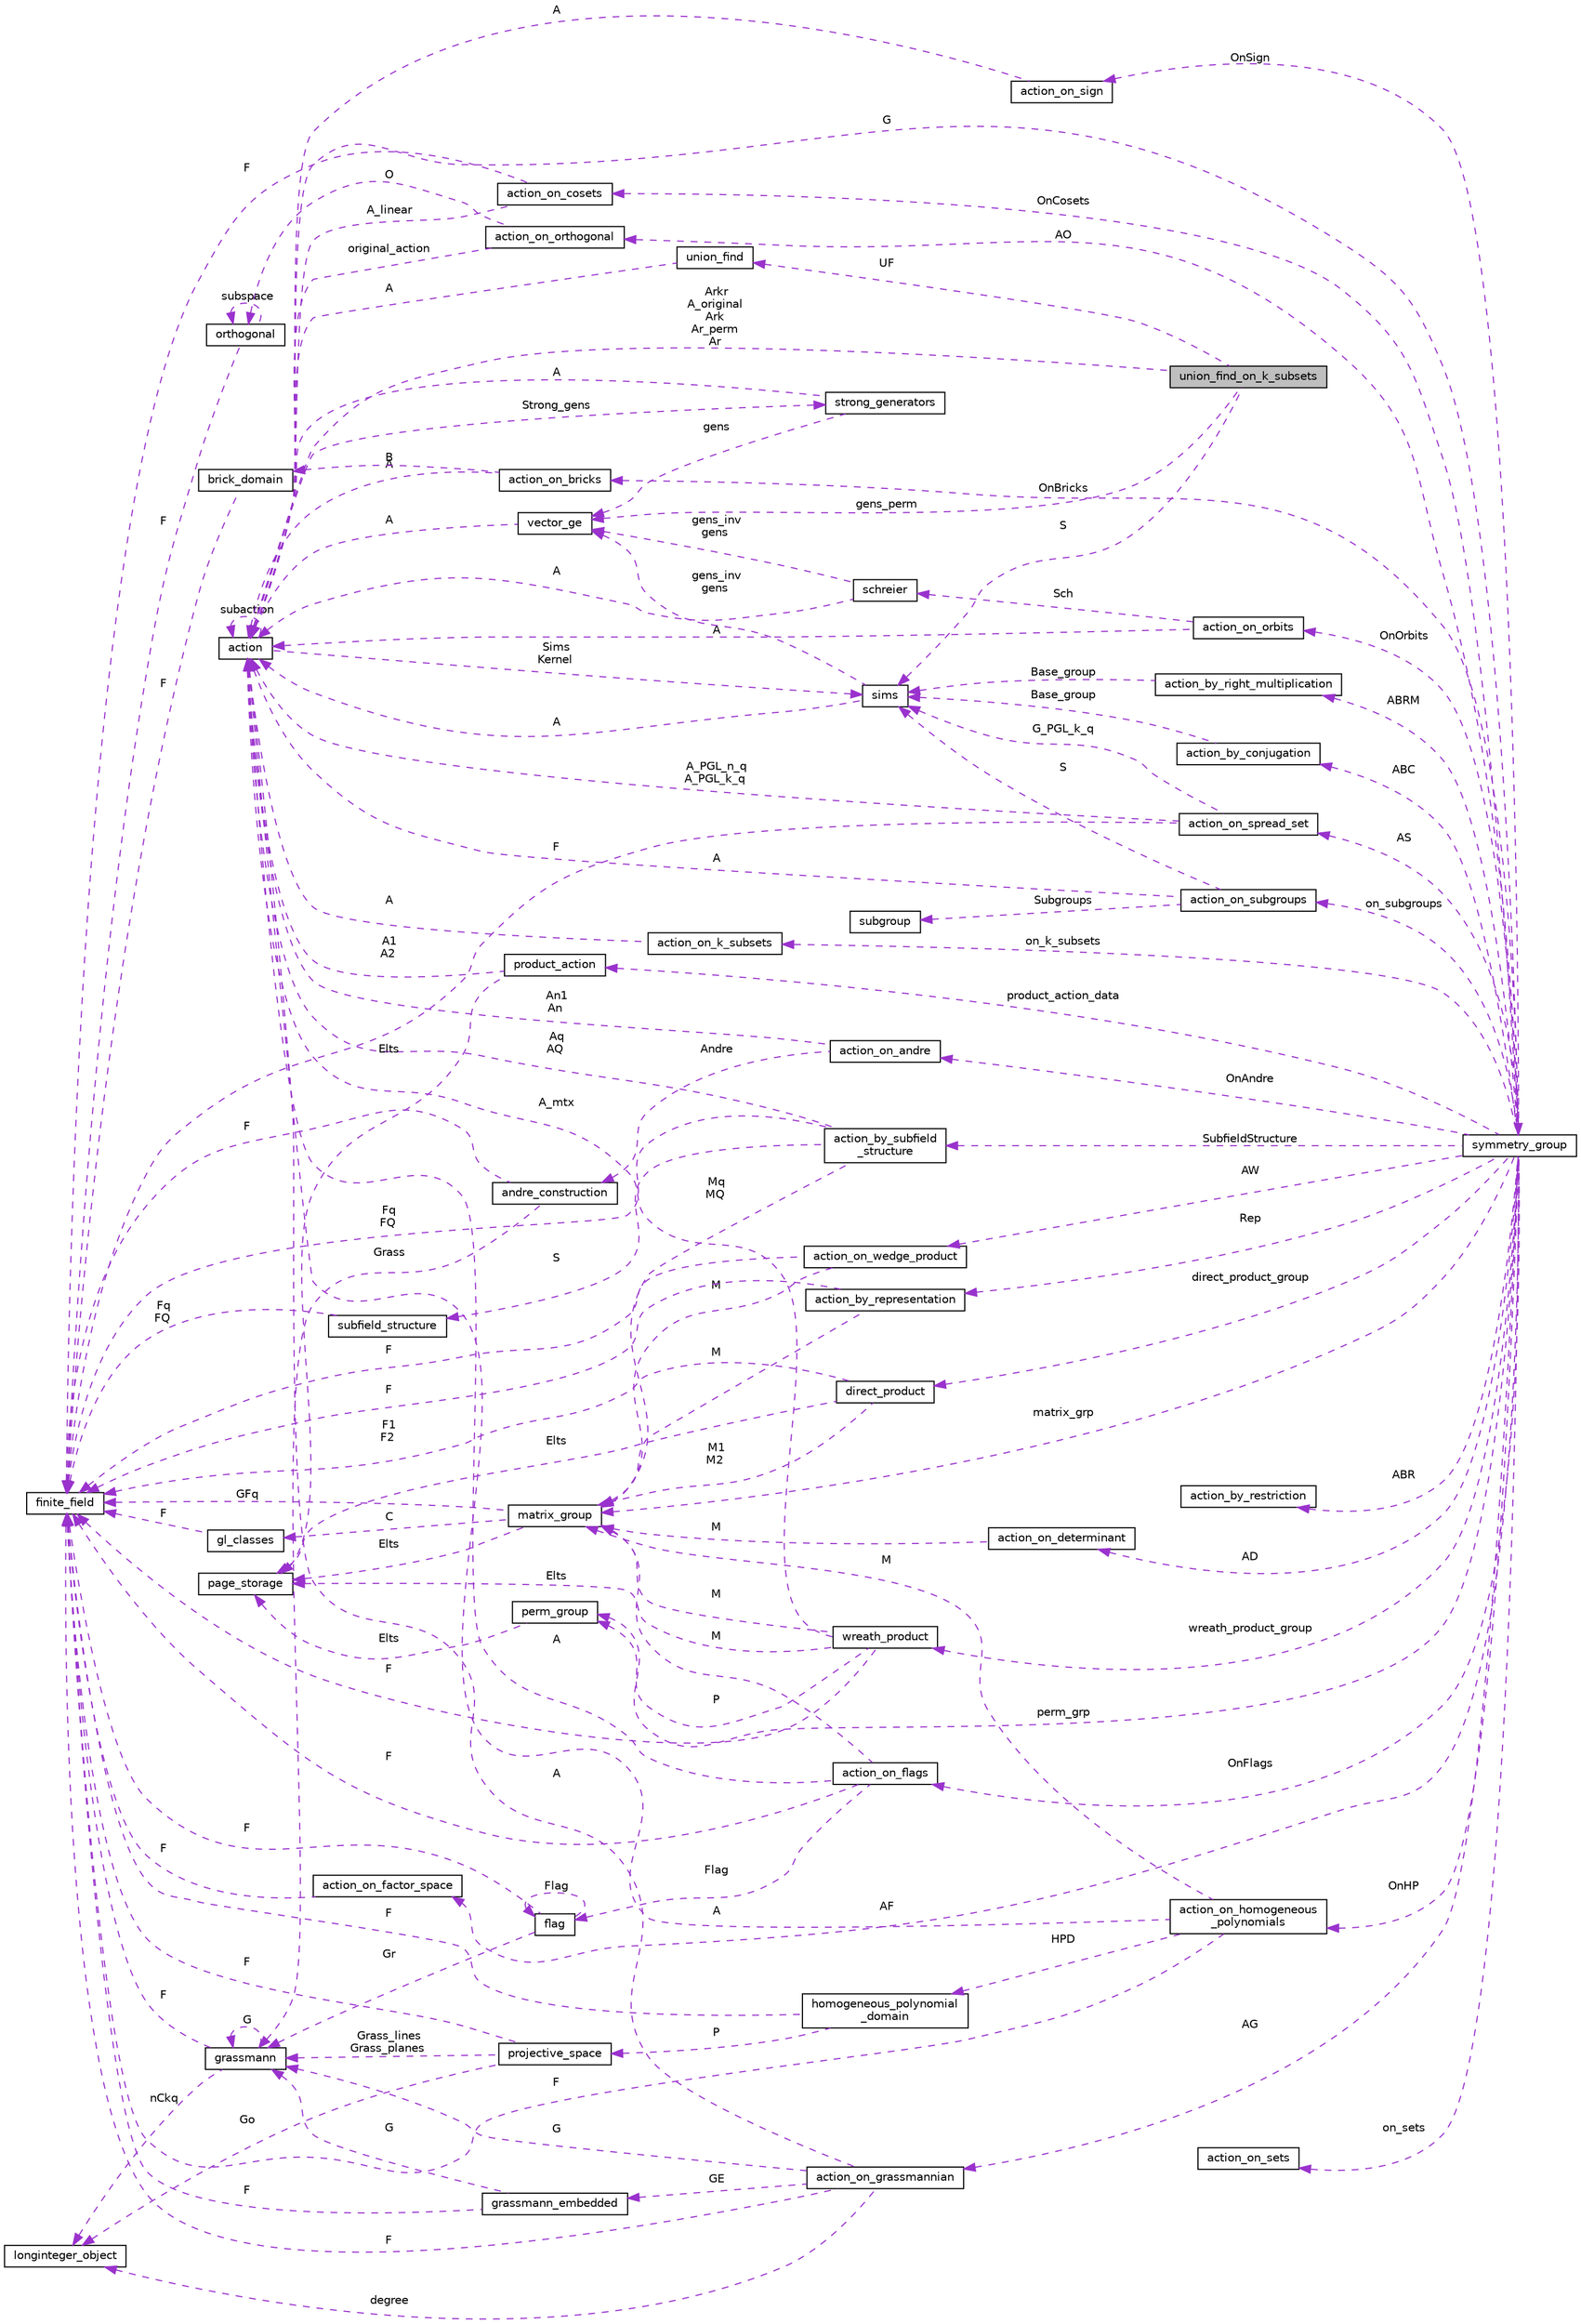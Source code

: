 digraph "union_find_on_k_subsets"
{
  edge [fontname="Helvetica",fontsize="10",labelfontname="Helvetica",labelfontsize="10"];
  node [fontname="Helvetica",fontsize="10",shape=record];
  rankdir="LR";
  Node1 [label="union_find_on_k_subsets",height=0.2,width=0.4,color="black", fillcolor="grey75", style="filled", fontcolor="black"];
  Node2 -> Node1 [dir="back",color="darkorchid3",fontsize="10",style="dashed",label=" Arkr\nA_original\nArk\nAr_perm\nAr" ,fontname="Helvetica"];
  Node2 [label="action",height=0.2,width=0.4,color="black", fillcolor="white", style="filled",URL="$d2/d86/classaction.html"];
  Node3 -> Node2 [dir="back",color="darkorchid3",fontsize="10",style="dashed",label=" G" ,fontname="Helvetica"];
  Node3 [label="symmetry_group",height=0.2,width=0.4,color="black", fillcolor="white", style="filled",URL="$dd/d3b/unionsymmetry__group.html"];
  Node4 -> Node3 [dir="back",color="darkorchid3",fontsize="10",style="dashed",label=" product_action_data" ,fontname="Helvetica"];
  Node4 [label="product_action",height=0.2,width=0.4,color="black", fillcolor="white", style="filled",URL="$d8/d74/classproduct__action.html"];
  Node5 -> Node4 [dir="back",color="darkorchid3",fontsize="10",style="dashed",label=" Elts" ,fontname="Helvetica"];
  Node5 [label="page_storage",height=0.2,width=0.4,color="black", fillcolor="white", style="filled",URL="$dc/d72/classpage__storage.html"];
  Node2 -> Node4 [dir="back",color="darkorchid3",fontsize="10",style="dashed",label=" A1\nA2" ,fontname="Helvetica"];
  Node6 -> Node3 [dir="back",color="darkorchid3",fontsize="10",style="dashed",label=" ABR" ,fontname="Helvetica"];
  Node6 [label="action_by_restriction",height=0.2,width=0.4,color="black", fillcolor="white", style="filled",URL="$d1/d7e/classaction__by__restriction.html"];
  Node7 -> Node3 [dir="back",color="darkorchid3",fontsize="10",style="dashed",label=" OnFlags" ,fontname="Helvetica"];
  Node7 [label="action_on_flags",height=0.2,width=0.4,color="black", fillcolor="white", style="filled",URL="$dd/dc4/classaction__on__flags.html"];
  Node2 -> Node7 [dir="back",color="darkorchid3",fontsize="10",style="dashed",label=" A" ,fontname="Helvetica"];
  Node8 -> Node7 [dir="back",color="darkorchid3",fontsize="10",style="dashed",label=" M" ,fontname="Helvetica"];
  Node8 [label="matrix_group",height=0.2,width=0.4,color="black", fillcolor="white", style="filled",URL="$d3/ded/classmatrix__group.html"];
  Node5 -> Node8 [dir="back",color="darkorchid3",fontsize="10",style="dashed",label=" Elts" ,fontname="Helvetica"];
  Node9 -> Node8 [dir="back",color="darkorchid3",fontsize="10",style="dashed",label=" C" ,fontname="Helvetica"];
  Node9 [label="gl_classes",height=0.2,width=0.4,color="black", fillcolor="white", style="filled",URL="$d6/dab/classgl__classes.html"];
  Node10 -> Node9 [dir="back",color="darkorchid3",fontsize="10",style="dashed",label=" F" ,fontname="Helvetica"];
  Node10 [label="finite_field",height=0.2,width=0.4,color="black", fillcolor="white", style="filled",URL="$df/d5a/classfinite__field.html"];
  Node10 -> Node8 [dir="back",color="darkorchid3",fontsize="10",style="dashed",label=" GFq" ,fontname="Helvetica"];
  Node11 -> Node7 [dir="back",color="darkorchid3",fontsize="10",style="dashed",label=" Flag" ,fontname="Helvetica"];
  Node11 [label="flag",height=0.2,width=0.4,color="black", fillcolor="white", style="filled",URL="$d8/d06/classflag.html"];
  Node11 -> Node11 [dir="back",color="darkorchid3",fontsize="10",style="dashed",label=" Flag" ,fontname="Helvetica"];
  Node12 -> Node11 [dir="back",color="darkorchid3",fontsize="10",style="dashed",label=" Gr" ,fontname="Helvetica"];
  Node12 [label="grassmann",height=0.2,width=0.4,color="black", fillcolor="white", style="filled",URL="$df/d02/classgrassmann.html"];
  Node13 -> Node12 [dir="back",color="darkorchid3",fontsize="10",style="dashed",label=" nCkq" ,fontname="Helvetica"];
  Node13 [label="longinteger_object",height=0.2,width=0.4,color="black", fillcolor="white", style="filled",URL="$dd/d7e/classlonginteger__object.html"];
  Node12 -> Node12 [dir="back",color="darkorchid3",fontsize="10",style="dashed",label=" G" ,fontname="Helvetica"];
  Node10 -> Node12 [dir="back",color="darkorchid3",fontsize="10",style="dashed",label=" F" ,fontname="Helvetica"];
  Node10 -> Node11 [dir="back",color="darkorchid3",fontsize="10",style="dashed",label=" F" ,fontname="Helvetica"];
  Node10 -> Node7 [dir="back",color="darkorchid3",fontsize="10",style="dashed",label=" F" ,fontname="Helvetica"];
  Node14 -> Node3 [dir="back",color="darkorchid3",fontsize="10",style="dashed",label=" AW" ,fontname="Helvetica"];
  Node14 [label="action_on_wedge_product",height=0.2,width=0.4,color="black", fillcolor="white", style="filled",URL="$d0/deb/classaction__on__wedge__product.html"];
  Node8 -> Node14 [dir="back",color="darkorchid3",fontsize="10",style="dashed",label=" M" ,fontname="Helvetica"];
  Node10 -> Node14 [dir="back",color="darkorchid3",fontsize="10",style="dashed",label=" F" ,fontname="Helvetica"];
  Node15 -> Node3 [dir="back",color="darkorchid3",fontsize="10",style="dashed",label=" AF" ,fontname="Helvetica"];
  Node15 [label="action_on_factor_space",height=0.2,width=0.4,color="black", fillcolor="white", style="filled",URL="$d5/d25/classaction__on__factor__space.html"];
  Node10 -> Node15 [dir="back",color="darkorchid3",fontsize="10",style="dashed",label=" F" ,fontname="Helvetica"];
  Node16 -> Node3 [dir="back",color="darkorchid3",fontsize="10",style="dashed",label=" OnCosets" ,fontname="Helvetica"];
  Node16 [label="action_on_cosets",height=0.2,width=0.4,color="black", fillcolor="white", style="filled",URL="$d3/d72/classaction__on__cosets.html"];
  Node2 -> Node16 [dir="back",color="darkorchid3",fontsize="10",style="dashed",label=" A_linear" ,fontname="Helvetica"];
  Node10 -> Node16 [dir="back",color="darkorchid3",fontsize="10",style="dashed",label=" F" ,fontname="Helvetica"];
  Node17 -> Node3 [dir="back",color="darkorchid3",fontsize="10",style="dashed",label=" AO" ,fontname="Helvetica"];
  Node17 [label="action_on_orthogonal",height=0.2,width=0.4,color="black", fillcolor="white", style="filled",URL="$dc/d87/classaction__on__orthogonal.html"];
  Node2 -> Node17 [dir="back",color="darkorchid3",fontsize="10",style="dashed",label=" original_action" ,fontname="Helvetica"];
  Node18 -> Node17 [dir="back",color="darkorchid3",fontsize="10",style="dashed",label=" O" ,fontname="Helvetica"];
  Node18 [label="orthogonal",height=0.2,width=0.4,color="black", fillcolor="white", style="filled",URL="$d7/daa/classorthogonal.html"];
  Node18 -> Node18 [dir="back",color="darkorchid3",fontsize="10",style="dashed",label=" subspace" ,fontname="Helvetica"];
  Node10 -> Node18 [dir="back",color="darkorchid3",fontsize="10",style="dashed",label=" F" ,fontname="Helvetica"];
  Node19 -> Node3 [dir="back",color="darkorchid3",fontsize="10",style="dashed",label=" AG" ,fontname="Helvetica"];
  Node19 [label="action_on_grassmannian",height=0.2,width=0.4,color="black", fillcolor="white", style="filled",URL="$d9/ddf/classaction__on__grassmannian.html"];
  Node13 -> Node19 [dir="back",color="darkorchid3",fontsize="10",style="dashed",label=" degree" ,fontname="Helvetica"];
  Node20 -> Node19 [dir="back",color="darkorchid3",fontsize="10",style="dashed",label=" GE" ,fontname="Helvetica"];
  Node20 [label="grassmann_embedded",height=0.2,width=0.4,color="black", fillcolor="white", style="filled",URL="$d4/dda/classgrassmann__embedded.html"];
  Node12 -> Node20 [dir="back",color="darkorchid3",fontsize="10",style="dashed",label=" G" ,fontname="Helvetica"];
  Node10 -> Node20 [dir="back",color="darkorchid3",fontsize="10",style="dashed",label=" F" ,fontname="Helvetica"];
  Node2 -> Node19 [dir="back",color="darkorchid3",fontsize="10",style="dashed",label=" A" ,fontname="Helvetica"];
  Node12 -> Node19 [dir="back",color="darkorchid3",fontsize="10",style="dashed",label=" G" ,fontname="Helvetica"];
  Node10 -> Node19 [dir="back",color="darkorchid3",fontsize="10",style="dashed",label=" F" ,fontname="Helvetica"];
  Node21 -> Node3 [dir="back",color="darkorchid3",fontsize="10",style="dashed",label=" OnHP" ,fontname="Helvetica"];
  Node21 [label="action_on_homogeneous\l_polynomials",height=0.2,width=0.4,color="black", fillcolor="white", style="filled",URL="$d5/dd4/classaction__on__homogeneous__polynomials.html"];
  Node2 -> Node21 [dir="back",color="darkorchid3",fontsize="10",style="dashed",label=" A" ,fontname="Helvetica"];
  Node8 -> Node21 [dir="back",color="darkorchid3",fontsize="10",style="dashed",label=" M" ,fontname="Helvetica"];
  Node10 -> Node21 [dir="back",color="darkorchid3",fontsize="10",style="dashed",label=" F" ,fontname="Helvetica"];
  Node22 -> Node21 [dir="back",color="darkorchid3",fontsize="10",style="dashed",label=" HPD" ,fontname="Helvetica"];
  Node22 [label="homogeneous_polynomial\l_domain",height=0.2,width=0.4,color="black", fillcolor="white", style="filled",URL="$d2/da7/classhomogeneous__polynomial__domain.html"];
  Node23 -> Node22 [dir="back",color="darkorchid3",fontsize="10",style="dashed",label=" P" ,fontname="Helvetica"];
  Node23 [label="projective_space",height=0.2,width=0.4,color="black", fillcolor="white", style="filled",URL="$d2/d17/classprojective__space.html"];
  Node13 -> Node23 [dir="back",color="darkorchid3",fontsize="10",style="dashed",label=" Go" ,fontname="Helvetica"];
  Node10 -> Node23 [dir="back",color="darkorchid3",fontsize="10",style="dashed",label=" F" ,fontname="Helvetica"];
  Node12 -> Node23 [dir="back",color="darkorchid3",fontsize="10",style="dashed",label=" Grass_lines\nGrass_planes" ,fontname="Helvetica"];
  Node10 -> Node22 [dir="back",color="darkorchid3",fontsize="10",style="dashed",label=" F" ,fontname="Helvetica"];
  Node24 -> Node3 [dir="back",color="darkorchid3",fontsize="10",style="dashed",label=" OnOrbits" ,fontname="Helvetica"];
  Node24 [label="action_on_orbits",height=0.2,width=0.4,color="black", fillcolor="white", style="filled",URL="$da/d89/classaction__on__orbits.html"];
  Node2 -> Node24 [dir="back",color="darkorchid3",fontsize="10",style="dashed",label=" A" ,fontname="Helvetica"];
  Node25 -> Node24 [dir="back",color="darkorchid3",fontsize="10",style="dashed",label=" Sch" ,fontname="Helvetica"];
  Node25 [label="schreier",height=0.2,width=0.4,color="black", fillcolor="white", style="filled",URL="$d3/dd6/classschreier.html"];
  Node2 -> Node25 [dir="back",color="darkorchid3",fontsize="10",style="dashed",label=" A" ,fontname="Helvetica"];
  Node26 -> Node25 [dir="back",color="darkorchid3",fontsize="10",style="dashed",label=" gens_inv\ngens" ,fontname="Helvetica"];
  Node26 [label="vector_ge",height=0.2,width=0.4,color="black", fillcolor="white", style="filled",URL="$d4/d6e/classvector__ge.html"];
  Node2 -> Node26 [dir="back",color="darkorchid3",fontsize="10",style="dashed",label=" A" ,fontname="Helvetica"];
  Node27 -> Node3 [dir="back",color="darkorchid3",fontsize="10",style="dashed",label=" AD" ,fontname="Helvetica"];
  Node27 [label="action_on_determinant",height=0.2,width=0.4,color="black", fillcolor="white", style="filled",URL="$d4/d32/classaction__on__determinant.html"];
  Node8 -> Node27 [dir="back",color="darkorchid3",fontsize="10",style="dashed",label=" M" ,fontname="Helvetica"];
  Node28 -> Node3 [dir="back",color="darkorchid3",fontsize="10",style="dashed",label=" on_k_subsets" ,fontname="Helvetica"];
  Node28 [label="action_on_k_subsets",height=0.2,width=0.4,color="black", fillcolor="white", style="filled",URL="$d3/d04/classaction__on__k__subsets.html"];
  Node2 -> Node28 [dir="back",color="darkorchid3",fontsize="10",style="dashed",label=" A" ,fontname="Helvetica"];
  Node29 -> Node3 [dir="back",color="darkorchid3",fontsize="10",style="dashed",label=" wreath_product_group" ,fontname="Helvetica"];
  Node29 [label="wreath_product",height=0.2,width=0.4,color="black", fillcolor="white", style="filled",URL="$d8/dfa/classwreath__product.html"];
  Node5 -> Node29 [dir="back",color="darkorchid3",fontsize="10",style="dashed",label=" Elts" ,fontname="Helvetica"];
  Node2 -> Node29 [dir="back",color="darkorchid3",fontsize="10",style="dashed",label=" A_mtx" ,fontname="Helvetica"];
  Node8 -> Node29 [dir="back",color="darkorchid3",fontsize="10",style="dashed",label=" M" ,fontname="Helvetica"];
  Node30 -> Node29 [dir="back",color="darkorchid3",fontsize="10",style="dashed",label=" P" ,fontname="Helvetica"];
  Node30 [label="perm_group",height=0.2,width=0.4,color="black", fillcolor="white", style="filled",URL="$df/d0a/classperm__group.html"];
  Node5 -> Node30 [dir="back",color="darkorchid3",fontsize="10",style="dashed",label=" Elts" ,fontname="Helvetica"];
  Node10 -> Node29 [dir="back",color="darkorchid3",fontsize="10",style="dashed",label=" F" ,fontname="Helvetica"];
  Node31 -> Node3 [dir="back",color="darkorchid3",fontsize="10",style="dashed",label=" on_subgroups" ,fontname="Helvetica"];
  Node31 [label="action_on_subgroups",height=0.2,width=0.4,color="black", fillcolor="white", style="filled",URL="$d6/da4/classaction__on__subgroups.html"];
  Node32 -> Node31 [dir="back",color="darkorchid3",fontsize="10",style="dashed",label=" Subgroups" ,fontname="Helvetica"];
  Node32 [label="subgroup",height=0.2,width=0.4,color="black", fillcolor="white", style="filled",URL="$d0/d0a/classsubgroup.html"];
  Node2 -> Node31 [dir="back",color="darkorchid3",fontsize="10",style="dashed",label=" A" ,fontname="Helvetica"];
  Node33 -> Node31 [dir="back",color="darkorchid3",fontsize="10",style="dashed",label=" S" ,fontname="Helvetica"];
  Node33 [label="sims",height=0.2,width=0.4,color="black", fillcolor="white", style="filled",URL="$d9/df3/classsims.html"];
  Node2 -> Node33 [dir="back",color="darkorchid3",fontsize="10",style="dashed",label=" A" ,fontname="Helvetica"];
  Node26 -> Node33 [dir="back",color="darkorchid3",fontsize="10",style="dashed",label=" gens_inv\ngens" ,fontname="Helvetica"];
  Node8 -> Node3 [dir="back",color="darkorchid3",fontsize="10",style="dashed",label=" matrix_grp" ,fontname="Helvetica"];
  Node34 -> Node3 [dir="back",color="darkorchid3",fontsize="10",style="dashed",label=" ABRM" ,fontname="Helvetica"];
  Node34 [label="action_by_right_multiplication",height=0.2,width=0.4,color="black", fillcolor="white", style="filled",URL="$d5/daa/classaction__by__right__multiplication.html"];
  Node33 -> Node34 [dir="back",color="darkorchid3",fontsize="10",style="dashed",label=" Base_group" ,fontname="Helvetica"];
  Node35 -> Node3 [dir="back",color="darkorchid3",fontsize="10",style="dashed",label=" direct_product_group" ,fontname="Helvetica"];
  Node35 [label="direct_product",height=0.2,width=0.4,color="black", fillcolor="white", style="filled",URL="$dc/daf/classdirect__product.html"];
  Node5 -> Node35 [dir="back",color="darkorchid3",fontsize="10",style="dashed",label=" Elts" ,fontname="Helvetica"];
  Node8 -> Node35 [dir="back",color="darkorchid3",fontsize="10",style="dashed",label=" M1\nM2" ,fontname="Helvetica"];
  Node10 -> Node35 [dir="back",color="darkorchid3",fontsize="10",style="dashed",label=" F1\nF2" ,fontname="Helvetica"];
  Node36 -> Node3 [dir="back",color="darkorchid3",fontsize="10",style="dashed",label=" OnBricks" ,fontname="Helvetica"];
  Node36 [label="action_on_bricks",height=0.2,width=0.4,color="black", fillcolor="white", style="filled",URL="$de/d56/classaction__on__bricks.html"];
  Node2 -> Node36 [dir="back",color="darkorchid3",fontsize="10",style="dashed",label=" A" ,fontname="Helvetica"];
  Node37 -> Node36 [dir="back",color="darkorchid3",fontsize="10",style="dashed",label=" B" ,fontname="Helvetica"];
  Node37 [label="brick_domain",height=0.2,width=0.4,color="black", fillcolor="white", style="filled",URL="$da/daf/classbrick__domain.html"];
  Node10 -> Node37 [dir="back",color="darkorchid3",fontsize="10",style="dashed",label=" F" ,fontname="Helvetica"];
  Node38 -> Node3 [dir="back",color="darkorchid3",fontsize="10",style="dashed",label=" ABC" ,fontname="Helvetica"];
  Node38 [label="action_by_conjugation",height=0.2,width=0.4,color="black", fillcolor="white", style="filled",URL="$d3/dda/classaction__by__conjugation.html"];
  Node33 -> Node38 [dir="back",color="darkorchid3",fontsize="10",style="dashed",label=" Base_group" ,fontname="Helvetica"];
  Node39 -> Node3 [dir="back",color="darkorchid3",fontsize="10",style="dashed",label=" OnSign" ,fontname="Helvetica"];
  Node39 [label="action_on_sign",height=0.2,width=0.4,color="black", fillcolor="white", style="filled",URL="$da/d06/classaction__on__sign.html"];
  Node2 -> Node39 [dir="back",color="darkorchid3",fontsize="10",style="dashed",label=" A" ,fontname="Helvetica"];
  Node40 -> Node3 [dir="back",color="darkorchid3",fontsize="10",style="dashed",label=" SubfieldStructure" ,fontname="Helvetica"];
  Node40 [label="action_by_subfield\l_structure",height=0.2,width=0.4,color="black", fillcolor="white", style="filled",URL="$dd/d67/classaction__by__subfield__structure.html"];
  Node2 -> Node40 [dir="back",color="darkorchid3",fontsize="10",style="dashed",label=" Aq\nAQ" ,fontname="Helvetica"];
  Node41 -> Node40 [dir="back",color="darkorchid3",fontsize="10",style="dashed",label=" S" ,fontname="Helvetica"];
  Node41 [label="subfield_structure",height=0.2,width=0.4,color="black", fillcolor="white", style="filled",URL="$d4/d43/classsubfield__structure.html"];
  Node10 -> Node41 [dir="back",color="darkorchid3",fontsize="10",style="dashed",label=" Fq\nFQ" ,fontname="Helvetica"];
  Node8 -> Node40 [dir="back",color="darkorchid3",fontsize="10",style="dashed",label=" Mq\nMQ" ,fontname="Helvetica"];
  Node10 -> Node40 [dir="back",color="darkorchid3",fontsize="10",style="dashed",label=" Fq\nFQ" ,fontname="Helvetica"];
  Node42 -> Node3 [dir="back",color="darkorchid3",fontsize="10",style="dashed",label=" on_sets" ,fontname="Helvetica"];
  Node42 [label="action_on_sets",height=0.2,width=0.4,color="black", fillcolor="white", style="filled",URL="$da/d37/classaction__on__sets.html"];
  Node30 -> Node3 [dir="back",color="darkorchid3",fontsize="10",style="dashed",label=" perm_grp" ,fontname="Helvetica"];
  Node43 -> Node3 [dir="back",color="darkorchid3",fontsize="10",style="dashed",label=" Rep" ,fontname="Helvetica"];
  Node43 [label="action_by_representation",height=0.2,width=0.4,color="black", fillcolor="white", style="filled",URL="$d1/d9d/classaction__by__representation.html"];
  Node8 -> Node43 [dir="back",color="darkorchid3",fontsize="10",style="dashed",label=" M" ,fontname="Helvetica"];
  Node10 -> Node43 [dir="back",color="darkorchid3",fontsize="10",style="dashed",label=" F" ,fontname="Helvetica"];
  Node44 -> Node3 [dir="back",color="darkorchid3",fontsize="10",style="dashed",label=" AS" ,fontname="Helvetica"];
  Node44 [label="action_on_spread_set",height=0.2,width=0.4,color="black", fillcolor="white", style="filled",URL="$d2/d7a/classaction__on__spread__set.html"];
  Node2 -> Node44 [dir="back",color="darkorchid3",fontsize="10",style="dashed",label=" A_PGL_n_q\nA_PGL_k_q" ,fontname="Helvetica"];
  Node33 -> Node44 [dir="back",color="darkorchid3",fontsize="10",style="dashed",label=" G_PGL_k_q" ,fontname="Helvetica"];
  Node10 -> Node44 [dir="back",color="darkorchid3",fontsize="10",style="dashed",label=" F" ,fontname="Helvetica"];
  Node45 -> Node3 [dir="back",color="darkorchid3",fontsize="10",style="dashed",label=" OnAndre" ,fontname="Helvetica"];
  Node45 [label="action_on_andre",height=0.2,width=0.4,color="black", fillcolor="white", style="filled",URL="$da/d32/classaction__on__andre.html"];
  Node2 -> Node45 [dir="back",color="darkorchid3",fontsize="10",style="dashed",label=" An1\nAn" ,fontname="Helvetica"];
  Node46 -> Node45 [dir="back",color="darkorchid3",fontsize="10",style="dashed",label=" Andre" ,fontname="Helvetica"];
  Node46 [label="andre_construction",height=0.2,width=0.4,color="black", fillcolor="white", style="filled",URL="$d2/d32/classandre__construction.html"];
  Node10 -> Node46 [dir="back",color="darkorchid3",fontsize="10",style="dashed",label=" F" ,fontname="Helvetica"];
  Node12 -> Node46 [dir="back",color="darkorchid3",fontsize="10",style="dashed",label=" Grass" ,fontname="Helvetica"];
  Node2 -> Node2 [dir="back",color="darkorchid3",fontsize="10",style="dashed",label=" subaction" ,fontname="Helvetica"];
  Node47 -> Node2 [dir="back",color="darkorchid3",fontsize="10",style="dashed",label=" Strong_gens" ,fontname="Helvetica"];
  Node47 [label="strong_generators",height=0.2,width=0.4,color="black", fillcolor="white", style="filled",URL="$dc/d09/classstrong__generators.html"];
  Node2 -> Node47 [dir="back",color="darkorchid3",fontsize="10",style="dashed",label=" A" ,fontname="Helvetica"];
  Node26 -> Node47 [dir="back",color="darkorchid3",fontsize="10",style="dashed",label=" gens" ,fontname="Helvetica"];
  Node33 -> Node2 [dir="back",color="darkorchid3",fontsize="10",style="dashed",label=" Sims\nKernel" ,fontname="Helvetica"];
  Node26 -> Node1 [dir="back",color="darkorchid3",fontsize="10",style="dashed",label=" gens_perm" ,fontname="Helvetica"];
  Node33 -> Node1 [dir="back",color="darkorchid3",fontsize="10",style="dashed",label=" S" ,fontname="Helvetica"];
  Node48 -> Node1 [dir="back",color="darkorchid3",fontsize="10",style="dashed",label=" UF" ,fontname="Helvetica"];
  Node48 [label="union_find",height=0.2,width=0.4,color="black", fillcolor="white", style="filled",URL="$d1/dfb/classunion__find.html"];
  Node2 -> Node48 [dir="back",color="darkorchid3",fontsize="10",style="dashed",label=" A" ,fontname="Helvetica"];
}
